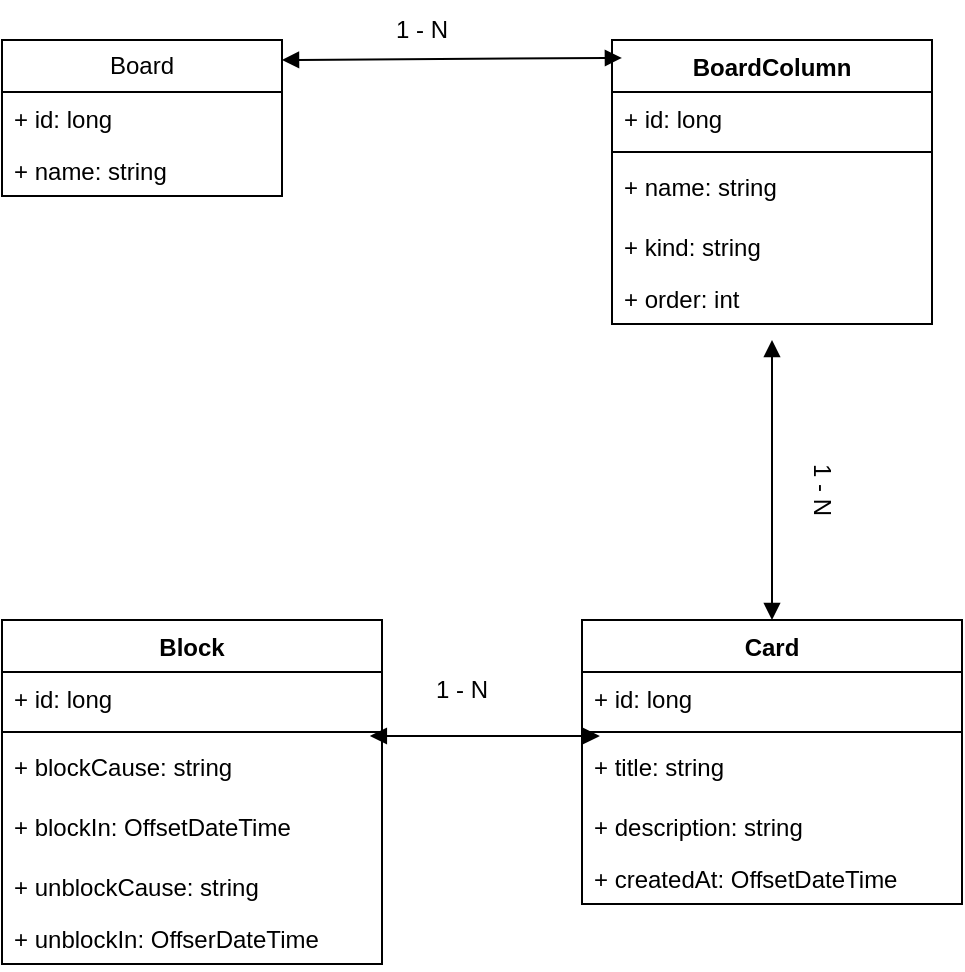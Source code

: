 <mxfile version="26.1.0">
  <diagram name="Página-1" id="ebPEYFEHEVpjZkAPP47j">
    <mxGraphModel dx="478" dy="758" grid="1" gridSize="10" guides="1" tooltips="1" connect="1" arrows="1" fold="1" page="1" pageScale="1" pageWidth="827" pageHeight="1169" math="0" shadow="0">
      <root>
        <mxCell id="0" />
        <mxCell id="1" parent="0" />
        <mxCell id="gQAtfR9vuGa7la8ZMsBw-1" value="Board" style="swimlane;fontStyle=0;childLayout=stackLayout;horizontal=1;startSize=26;fillColor=none;horizontalStack=0;resizeParent=1;resizeParentMax=0;resizeLast=0;collapsible=1;marginBottom=0;whiteSpace=wrap;html=1;" vertex="1" parent="1">
          <mxGeometry x="80" y="140" width="140" height="78" as="geometry" />
        </mxCell>
        <mxCell id="gQAtfR9vuGa7la8ZMsBw-2" value="+ id: long&lt;div&gt;&lt;br&gt;&lt;/div&gt;" style="text;strokeColor=none;fillColor=none;align=left;verticalAlign=top;spacingLeft=4;spacingRight=4;overflow=hidden;rotatable=0;points=[[0,0.5],[1,0.5]];portConstraint=eastwest;whiteSpace=wrap;html=1;" vertex="1" parent="gQAtfR9vuGa7la8ZMsBw-1">
          <mxGeometry y="26" width="140" height="26" as="geometry" />
        </mxCell>
        <mxCell id="gQAtfR9vuGa7la8ZMsBw-3" value="+ name: string" style="text;strokeColor=none;fillColor=none;align=left;verticalAlign=top;spacingLeft=4;spacingRight=4;overflow=hidden;rotatable=0;points=[[0,0.5],[1,0.5]];portConstraint=eastwest;whiteSpace=wrap;html=1;" vertex="1" parent="gQAtfR9vuGa7la8ZMsBw-1">
          <mxGeometry y="52" width="140" height="26" as="geometry" />
        </mxCell>
        <mxCell id="gQAtfR9vuGa7la8ZMsBw-13" value="BoardColumn" style="swimlane;fontStyle=1;align=center;verticalAlign=top;childLayout=stackLayout;horizontal=1;startSize=26;horizontalStack=0;resizeParent=1;resizeParentMax=0;resizeLast=0;collapsible=1;marginBottom=0;whiteSpace=wrap;html=1;" vertex="1" parent="1">
          <mxGeometry x="385" y="140" width="160" height="142" as="geometry" />
        </mxCell>
        <mxCell id="gQAtfR9vuGa7la8ZMsBw-14" value="+ id: long&lt;div&gt;&lt;br&gt;&lt;/div&gt;" style="text;strokeColor=none;fillColor=none;align=left;verticalAlign=top;spacingLeft=4;spacingRight=4;overflow=hidden;rotatable=0;points=[[0,0.5],[1,0.5]];portConstraint=eastwest;whiteSpace=wrap;html=1;" vertex="1" parent="gQAtfR9vuGa7la8ZMsBw-13">
          <mxGeometry y="26" width="160" height="26" as="geometry" />
        </mxCell>
        <mxCell id="gQAtfR9vuGa7la8ZMsBw-15" value="" style="line;strokeWidth=1;fillColor=none;align=left;verticalAlign=middle;spacingTop=-1;spacingLeft=3;spacingRight=3;rotatable=0;labelPosition=right;points=[];portConstraint=eastwest;strokeColor=inherit;" vertex="1" parent="gQAtfR9vuGa7la8ZMsBw-13">
          <mxGeometry y="52" width="160" height="8" as="geometry" />
        </mxCell>
        <mxCell id="gQAtfR9vuGa7la8ZMsBw-16" value="+ name: string" style="text;strokeColor=none;fillColor=none;align=left;verticalAlign=top;spacingLeft=4;spacingRight=4;overflow=hidden;rotatable=0;points=[[0,0.5],[1,0.5]];portConstraint=eastwest;whiteSpace=wrap;html=1;" vertex="1" parent="gQAtfR9vuGa7la8ZMsBw-13">
          <mxGeometry y="60" width="160" height="30" as="geometry" />
        </mxCell>
        <mxCell id="gQAtfR9vuGa7la8ZMsBw-21" value="&lt;div&gt;+ kind: string&lt;/div&gt;" style="text;strokeColor=none;fillColor=none;align=left;verticalAlign=top;spacingLeft=4;spacingRight=4;overflow=hidden;rotatable=0;points=[[0,0.5],[1,0.5]];portConstraint=eastwest;whiteSpace=wrap;html=1;" vertex="1" parent="gQAtfR9vuGa7la8ZMsBw-13">
          <mxGeometry y="90" width="160" height="26" as="geometry" />
        </mxCell>
        <mxCell id="gQAtfR9vuGa7la8ZMsBw-22" value="&lt;div&gt;+ order: int&lt;/div&gt;" style="text;strokeColor=none;fillColor=none;align=left;verticalAlign=top;spacingLeft=4;spacingRight=4;overflow=hidden;rotatable=0;points=[[0,0.5],[1,0.5]];portConstraint=eastwest;whiteSpace=wrap;html=1;" vertex="1" parent="gQAtfR9vuGa7la8ZMsBw-13">
          <mxGeometry y="116" width="160" height="26" as="geometry" />
        </mxCell>
        <mxCell id="gQAtfR9vuGa7la8ZMsBw-20" value="" style="endArrow=block;startArrow=block;endFill=1;startFill=1;html=1;rounded=0;entryX=0.031;entryY=0.063;entryDx=0;entryDy=0;entryPerimeter=0;" edge="1" parent="1" target="gQAtfR9vuGa7la8ZMsBw-13">
          <mxGeometry width="160" relative="1" as="geometry">
            <mxPoint x="220" y="150" as="sourcePoint" />
            <mxPoint x="380" y="150" as="targetPoint" />
          </mxGeometry>
        </mxCell>
        <mxCell id="gQAtfR9vuGa7la8ZMsBw-23" value="&lt;div style=&quot;text-align: left;&quot;&gt;&lt;span style=&quot;background-color: transparent; color: light-dark(rgb(0, 0, 0), rgb(255, 255, 255));&quot;&gt;1 - N&lt;/span&gt;&lt;/div&gt;" style="text;html=1;align=center;verticalAlign=middle;whiteSpace=wrap;rounded=0;" vertex="1" parent="1">
          <mxGeometry x="260" y="120" width="60" height="30" as="geometry" />
        </mxCell>
        <mxCell id="gQAtfR9vuGa7la8ZMsBw-24" value="Card" style="swimlane;fontStyle=1;align=center;verticalAlign=top;childLayout=stackLayout;horizontal=1;startSize=26;horizontalStack=0;resizeParent=1;resizeParentMax=0;resizeLast=0;collapsible=1;marginBottom=0;whiteSpace=wrap;html=1;" vertex="1" parent="1">
          <mxGeometry x="370" y="430" width="190" height="142" as="geometry" />
        </mxCell>
        <mxCell id="gQAtfR9vuGa7la8ZMsBw-25" value="+ id: long&lt;div&gt;&lt;br&gt;&lt;/div&gt;" style="text;strokeColor=none;fillColor=none;align=left;verticalAlign=top;spacingLeft=4;spacingRight=4;overflow=hidden;rotatable=0;points=[[0,0.5],[1,0.5]];portConstraint=eastwest;whiteSpace=wrap;html=1;" vertex="1" parent="gQAtfR9vuGa7la8ZMsBw-24">
          <mxGeometry y="26" width="190" height="26" as="geometry" />
        </mxCell>
        <mxCell id="gQAtfR9vuGa7la8ZMsBw-26" value="" style="line;strokeWidth=1;fillColor=none;align=left;verticalAlign=middle;spacingTop=-1;spacingLeft=3;spacingRight=3;rotatable=0;labelPosition=right;points=[];portConstraint=eastwest;strokeColor=inherit;" vertex="1" parent="gQAtfR9vuGa7la8ZMsBw-24">
          <mxGeometry y="52" width="190" height="8" as="geometry" />
        </mxCell>
        <mxCell id="gQAtfR9vuGa7la8ZMsBw-27" value="+ title: string" style="text;strokeColor=none;fillColor=none;align=left;verticalAlign=top;spacingLeft=4;spacingRight=4;overflow=hidden;rotatable=0;points=[[0,0.5],[1,0.5]];portConstraint=eastwest;whiteSpace=wrap;html=1;" vertex="1" parent="gQAtfR9vuGa7la8ZMsBw-24">
          <mxGeometry y="60" width="190" height="30" as="geometry" />
        </mxCell>
        <mxCell id="gQAtfR9vuGa7la8ZMsBw-28" value="&lt;div&gt;+ description: string&lt;/div&gt;" style="text;strokeColor=none;fillColor=none;align=left;verticalAlign=top;spacingLeft=4;spacingRight=4;overflow=hidden;rotatable=0;points=[[0,0.5],[1,0.5]];portConstraint=eastwest;whiteSpace=wrap;html=1;" vertex="1" parent="gQAtfR9vuGa7la8ZMsBw-24">
          <mxGeometry y="90" width="190" height="26" as="geometry" />
        </mxCell>
        <mxCell id="gQAtfR9vuGa7la8ZMsBw-29" value="&lt;div&gt;+ createdAt: OffsetDateTime&lt;/div&gt;" style="text;strokeColor=none;fillColor=none;align=left;verticalAlign=top;spacingLeft=4;spacingRight=4;overflow=hidden;rotatable=0;points=[[0,0.5],[1,0.5]];portConstraint=eastwest;whiteSpace=wrap;html=1;" vertex="1" parent="gQAtfR9vuGa7la8ZMsBw-24">
          <mxGeometry y="116" width="190" height="26" as="geometry" />
        </mxCell>
        <mxCell id="gQAtfR9vuGa7la8ZMsBw-30" value="" style="endArrow=block;startArrow=block;endFill=1;startFill=1;html=1;rounded=0;exitX=0.5;exitY=1.308;exitDx=0;exitDy=0;exitPerimeter=0;entryX=0.5;entryY=0;entryDx=0;entryDy=0;" edge="1" parent="1" source="gQAtfR9vuGa7la8ZMsBw-22" target="gQAtfR9vuGa7la8ZMsBw-24">
          <mxGeometry width="160" relative="1" as="geometry">
            <mxPoint x="460" y="310" as="sourcePoint" />
            <mxPoint x="460" y="410" as="targetPoint" />
          </mxGeometry>
        </mxCell>
        <mxCell id="gQAtfR9vuGa7la8ZMsBw-31" value="&lt;div style=&quot;text-align: left;&quot;&gt;&lt;span style=&quot;background-color: transparent; color: light-dark(rgb(0, 0, 0), rgb(255, 255, 255));&quot;&gt;1 - N&lt;/span&gt;&lt;/div&gt;" style="text;html=1;align=center;verticalAlign=middle;whiteSpace=wrap;rounded=0;rotation=90;" vertex="1" parent="1">
          <mxGeometry x="460" y="350" width="60" height="30" as="geometry" />
        </mxCell>
        <mxCell id="gQAtfR9vuGa7la8ZMsBw-34" value="Block" style="swimlane;fontStyle=1;align=center;verticalAlign=top;childLayout=stackLayout;horizontal=1;startSize=26;horizontalStack=0;resizeParent=1;resizeParentMax=0;resizeLast=0;collapsible=1;marginBottom=0;whiteSpace=wrap;html=1;" vertex="1" parent="1">
          <mxGeometry x="80" y="430" width="190" height="172" as="geometry" />
        </mxCell>
        <mxCell id="gQAtfR9vuGa7la8ZMsBw-35" value="+ id: long&lt;div&gt;&lt;br&gt;&lt;/div&gt;" style="text;strokeColor=none;fillColor=none;align=left;verticalAlign=top;spacingLeft=4;spacingRight=4;overflow=hidden;rotatable=0;points=[[0,0.5],[1,0.5]];portConstraint=eastwest;whiteSpace=wrap;html=1;" vertex="1" parent="gQAtfR9vuGa7la8ZMsBw-34">
          <mxGeometry y="26" width="190" height="26" as="geometry" />
        </mxCell>
        <mxCell id="gQAtfR9vuGa7la8ZMsBw-36" value="" style="line;strokeWidth=1;fillColor=none;align=left;verticalAlign=middle;spacingTop=-1;spacingLeft=3;spacingRight=3;rotatable=0;labelPosition=right;points=[];portConstraint=eastwest;strokeColor=inherit;" vertex="1" parent="gQAtfR9vuGa7la8ZMsBw-34">
          <mxGeometry y="52" width="190" height="8" as="geometry" />
        </mxCell>
        <mxCell id="gQAtfR9vuGa7la8ZMsBw-37" value="+ blockCause: string" style="text;strokeColor=none;fillColor=none;align=left;verticalAlign=top;spacingLeft=4;spacingRight=4;overflow=hidden;rotatable=0;points=[[0,0.5],[1,0.5]];portConstraint=eastwest;whiteSpace=wrap;html=1;" vertex="1" parent="gQAtfR9vuGa7la8ZMsBw-34">
          <mxGeometry y="60" width="190" height="30" as="geometry" />
        </mxCell>
        <mxCell id="gQAtfR9vuGa7la8ZMsBw-42" value="+ blockIn: OffsetDateTime" style="text;strokeColor=none;fillColor=none;align=left;verticalAlign=top;spacingLeft=4;spacingRight=4;overflow=hidden;rotatable=0;points=[[0,0.5],[1,0.5]];portConstraint=eastwest;whiteSpace=wrap;html=1;" vertex="1" parent="gQAtfR9vuGa7la8ZMsBw-34">
          <mxGeometry y="90" width="190" height="30" as="geometry" />
        </mxCell>
        <mxCell id="gQAtfR9vuGa7la8ZMsBw-38" value="&lt;div&gt;+ unblockCause: string&lt;/div&gt;" style="text;strokeColor=none;fillColor=none;align=left;verticalAlign=top;spacingLeft=4;spacingRight=4;overflow=hidden;rotatable=0;points=[[0,0.5],[1,0.5]];portConstraint=eastwest;whiteSpace=wrap;html=1;" vertex="1" parent="gQAtfR9vuGa7la8ZMsBw-34">
          <mxGeometry y="120" width="190" height="26" as="geometry" />
        </mxCell>
        <mxCell id="gQAtfR9vuGa7la8ZMsBw-43" value="+ unblockIn: OffserDateTime" style="text;strokeColor=none;fillColor=none;align=left;verticalAlign=top;spacingLeft=4;spacingRight=4;overflow=hidden;rotatable=0;points=[[0,0.5],[1,0.5]];portConstraint=eastwest;whiteSpace=wrap;html=1;" vertex="1" parent="gQAtfR9vuGa7la8ZMsBw-34">
          <mxGeometry y="146" width="190" height="26" as="geometry" />
        </mxCell>
        <mxCell id="gQAtfR9vuGa7la8ZMsBw-40" value="" style="endArrow=block;startArrow=block;endFill=1;startFill=1;html=1;rounded=0;entryX=0.047;entryY=0.75;entryDx=0;entryDy=0;entryPerimeter=0;exitX=0.968;exitY=0.75;exitDx=0;exitDy=0;exitPerimeter=0;" edge="1" parent="1" source="gQAtfR9vuGa7la8ZMsBw-36" target="gQAtfR9vuGa7la8ZMsBw-26">
          <mxGeometry width="160" relative="1" as="geometry">
            <mxPoint x="270" y="486" as="sourcePoint" />
            <mxPoint x="370" y="487.5" as="targetPoint" />
          </mxGeometry>
        </mxCell>
        <mxCell id="gQAtfR9vuGa7la8ZMsBw-41" value="&lt;div style=&quot;text-align: left;&quot;&gt;&lt;span style=&quot;background-color: transparent; color: light-dark(rgb(0, 0, 0), rgb(255, 255, 255));&quot;&gt;1 - N&lt;/span&gt;&lt;/div&gt;" style="text;html=1;align=center;verticalAlign=middle;whiteSpace=wrap;rounded=0;" vertex="1" parent="1">
          <mxGeometry x="280" y="450" width="60" height="30" as="geometry" />
        </mxCell>
      </root>
    </mxGraphModel>
  </diagram>
</mxfile>
